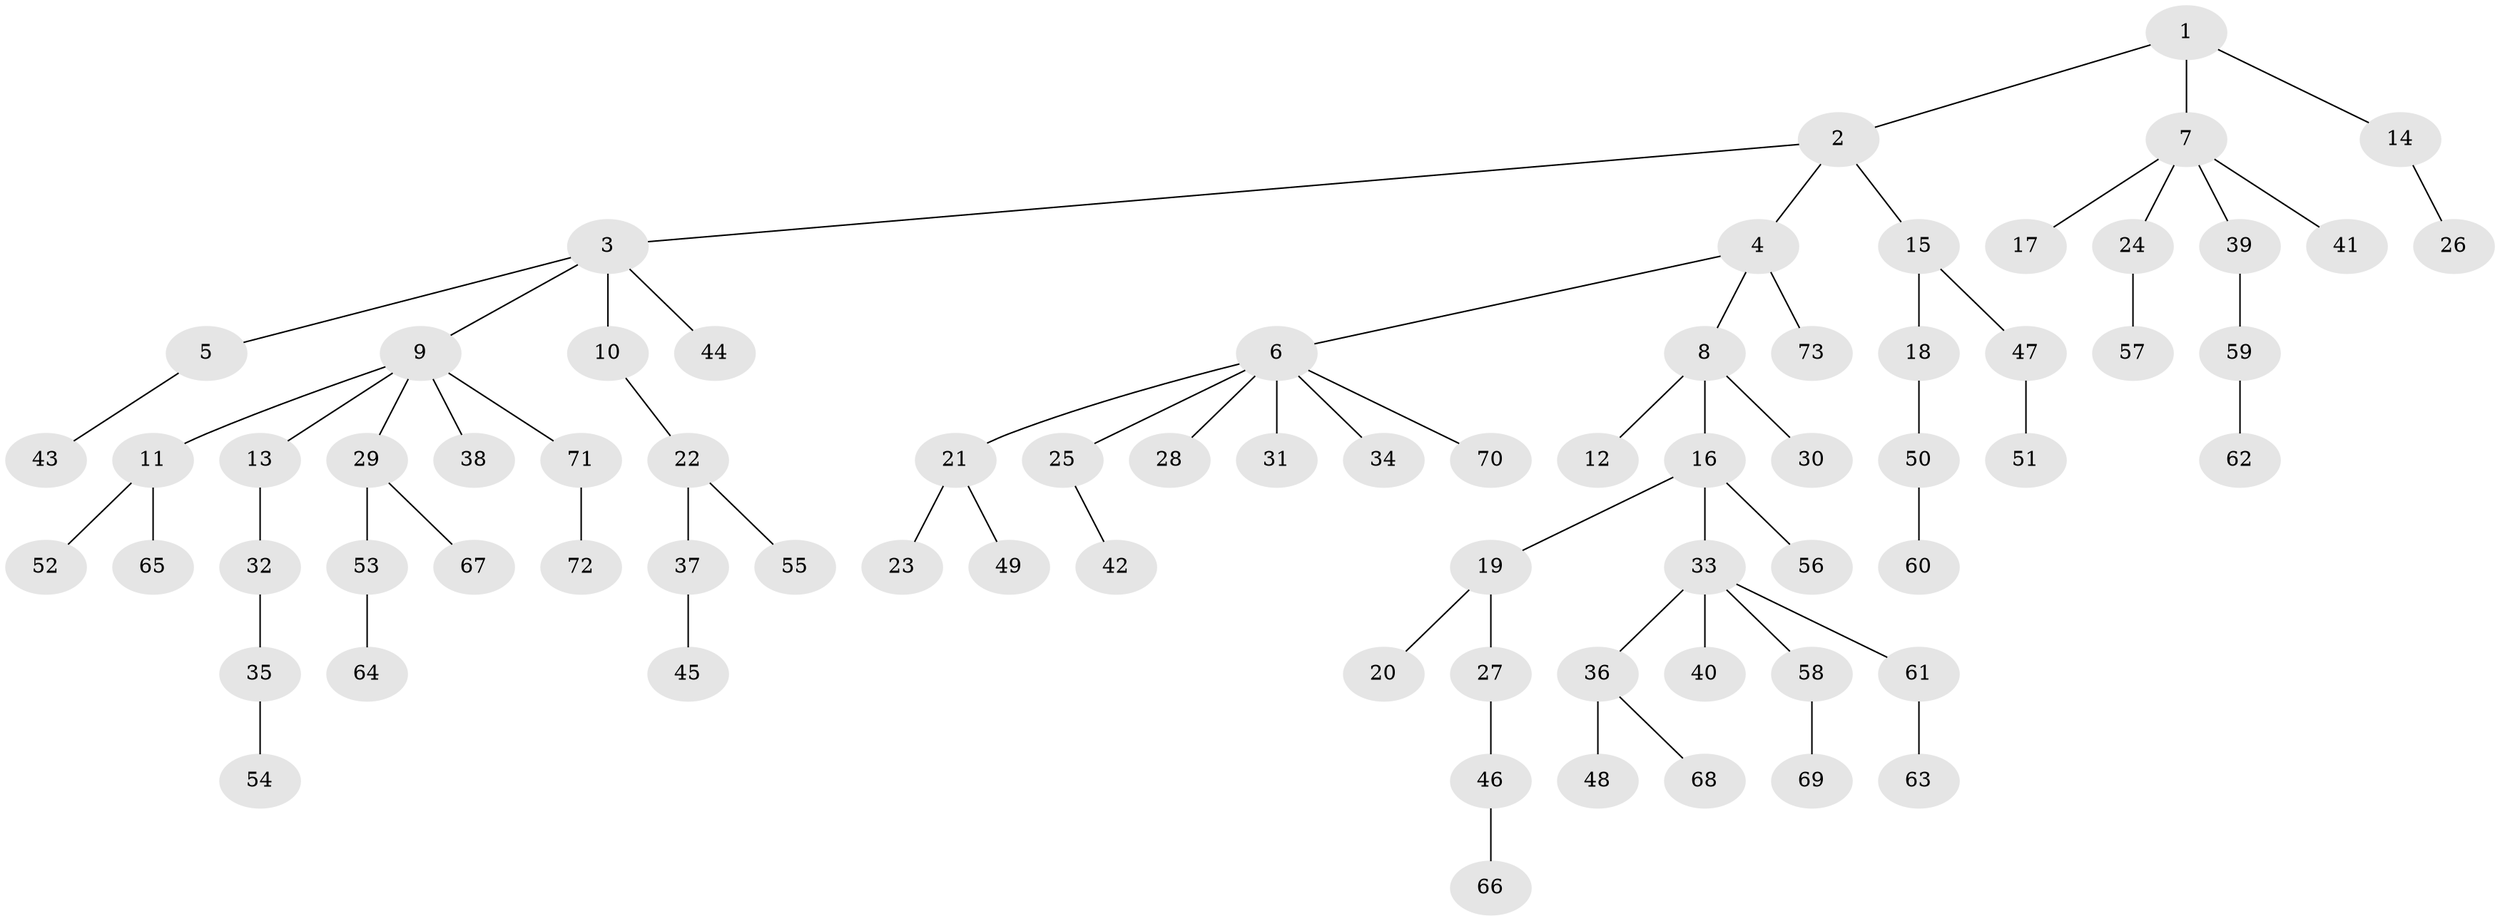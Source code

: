// coarse degree distribution, {5: 0.06666666666666667, 1: 0.5, 3: 0.16666666666666666, 2: 0.23333333333333334, 4: 0.03333333333333333}
// Generated by graph-tools (version 1.1) at 2025/37/03/04/25 23:37:21]
// undirected, 73 vertices, 72 edges
graph export_dot {
  node [color=gray90,style=filled];
  1;
  2;
  3;
  4;
  5;
  6;
  7;
  8;
  9;
  10;
  11;
  12;
  13;
  14;
  15;
  16;
  17;
  18;
  19;
  20;
  21;
  22;
  23;
  24;
  25;
  26;
  27;
  28;
  29;
  30;
  31;
  32;
  33;
  34;
  35;
  36;
  37;
  38;
  39;
  40;
  41;
  42;
  43;
  44;
  45;
  46;
  47;
  48;
  49;
  50;
  51;
  52;
  53;
  54;
  55;
  56;
  57;
  58;
  59;
  60;
  61;
  62;
  63;
  64;
  65;
  66;
  67;
  68;
  69;
  70;
  71;
  72;
  73;
  1 -- 2;
  1 -- 7;
  1 -- 14;
  2 -- 3;
  2 -- 4;
  2 -- 15;
  3 -- 5;
  3 -- 9;
  3 -- 10;
  3 -- 44;
  4 -- 6;
  4 -- 8;
  4 -- 73;
  5 -- 43;
  6 -- 21;
  6 -- 25;
  6 -- 28;
  6 -- 31;
  6 -- 34;
  6 -- 70;
  7 -- 17;
  7 -- 24;
  7 -- 39;
  7 -- 41;
  8 -- 12;
  8 -- 16;
  8 -- 30;
  9 -- 11;
  9 -- 13;
  9 -- 29;
  9 -- 38;
  9 -- 71;
  10 -- 22;
  11 -- 52;
  11 -- 65;
  13 -- 32;
  14 -- 26;
  15 -- 18;
  15 -- 47;
  16 -- 19;
  16 -- 33;
  16 -- 56;
  18 -- 50;
  19 -- 20;
  19 -- 27;
  21 -- 23;
  21 -- 49;
  22 -- 37;
  22 -- 55;
  24 -- 57;
  25 -- 42;
  27 -- 46;
  29 -- 53;
  29 -- 67;
  32 -- 35;
  33 -- 36;
  33 -- 40;
  33 -- 58;
  33 -- 61;
  35 -- 54;
  36 -- 48;
  36 -- 68;
  37 -- 45;
  39 -- 59;
  46 -- 66;
  47 -- 51;
  50 -- 60;
  53 -- 64;
  58 -- 69;
  59 -- 62;
  61 -- 63;
  71 -- 72;
}
